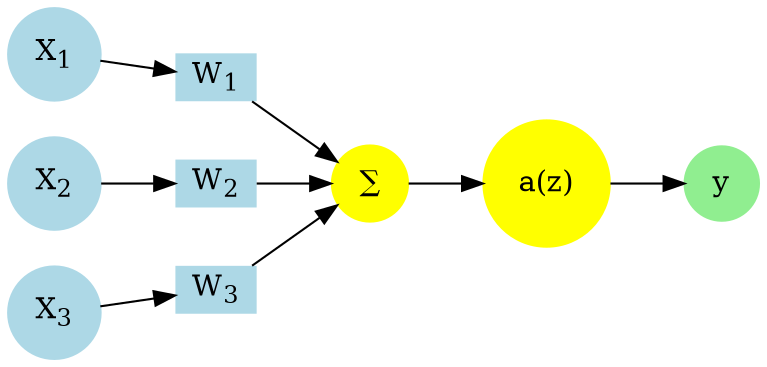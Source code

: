 digraph Neuron {
    rankdir=LR;

    // Input nodes
    node [shape=circle, style=filled, color=lightblue];
    Input1 [label=<X<SUB>1</SUB>>];
    Input2 [label=<X<SUB>2</SUB>>];
    Input3 [label=<X<SUB>3</SUB>>];

    // Weights
    node [shape=none, label="", width=0, height=0];
    W1 [label=<W<SUB>1</SUB>>, shape=plaintext];
    W2 [label=<W<SUB>2</SUB>>, shape=plaintext];
    W3 [label=<W<SUB>3</SUB>>, shape=plaintext];

    // Sum and activation
    node [shape=circle, style=filled, color=yellow];
    Sum [label="∑"];
    Activation [label=<a(z)>];

    // Output
    node [shape=circle, style=filled, color=lightgreen];
    Output [label="y"];

    // Connections
    Input1 -> W1 -> Sum;
    Input2 -> W2 -> Sum;
    Input3 -> W3 -> Sum;
    Sum -> Activation;
    Activation -> Output;
}